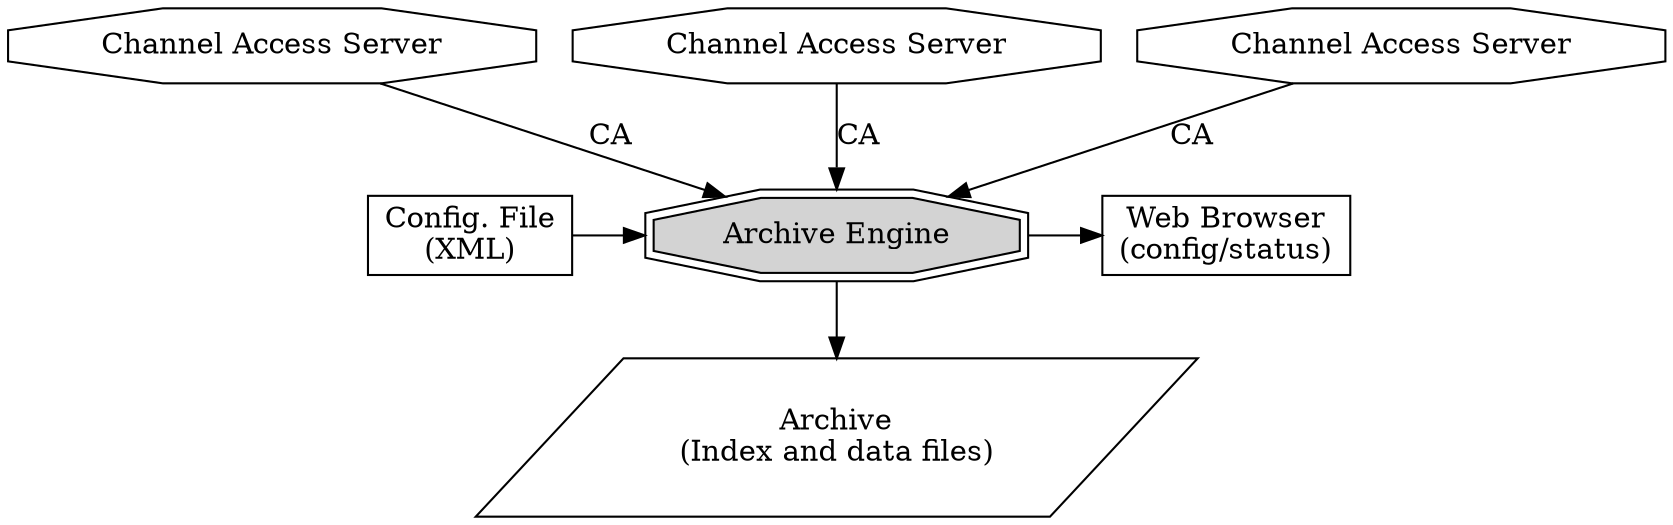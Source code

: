 # Example for dotting & viewing:
# dot -Tpng -o engine.png engine.dot && eog engine.png &

digraph Engine
{
    s1 [ label="Channel Access Server",shape=octagon ]; 
    s2 [ label="Channel Access Server",shape=octagon ]; 
    s3 [ label="Channel Access Server",shape=octagon ]; 

    s1 -> engine [ label="CA" ];
    s2 -> engine [ label="CA" ];
    s3 -> engine [ label="CA" ];

    { rank=same;
      config [ label="Config. File\n(XML)", shape=box ];
      engine [ label="Archive Engine", style=filled, shape=doubleoctagon ];
      html   [ label="Web Browser\n(config/status)", shape=box ];
      
      config -> engine;
      engine -> html;
    }

    engine->i1 [ headport=n ];
    i1 [ label="Archive\n(Index and data files)",shape=parallelogram ];
}
